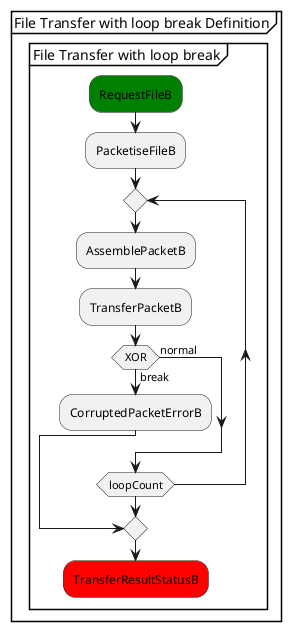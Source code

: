 @startuml
partition "File Transfer with loop break Definition" {
  group "File Transfer with loop break"
    #green:RequestFileB;
    :PacketiseFileB;
    repeat
      :AssemblePacketB;
      :TransferPacketB;
      if (XOR) then (break)
        :CorruptedPacketErrorB;
        break    
      else (normal)
      endif
    repeat while (loopCount)
    #red:TransferResultStatusB;
  end group
}  
@enduml
